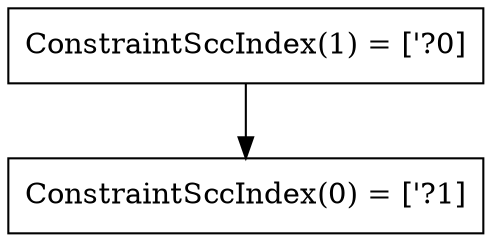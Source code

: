 digraph RegionInferenceContext {
    r0[label="ConstraintSccIndex(0) = [\'?1]"][shape="box"];
    r1[label="ConstraintSccIndex(1) = [\'?0]"][shape="box"];
    r1 -> r0[label=""];
}
